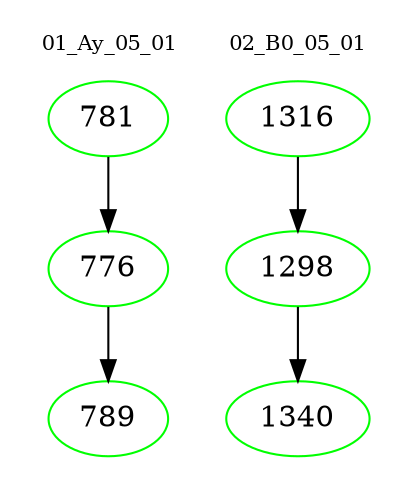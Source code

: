 digraph{
subgraph cluster_0 {
color = white
label = "01_Ay_05_01";
fontsize=10;
T0_781 [label="781", color="green"]
T0_781 -> T0_776 [color="black"]
T0_776 [label="776", color="green"]
T0_776 -> T0_789 [color="black"]
T0_789 [label="789", color="green"]
}
subgraph cluster_1 {
color = white
label = "02_B0_05_01";
fontsize=10;
T1_1316 [label="1316", color="green"]
T1_1316 -> T1_1298 [color="black"]
T1_1298 [label="1298", color="green"]
T1_1298 -> T1_1340 [color="black"]
T1_1340 [label="1340", color="green"]
}
}
